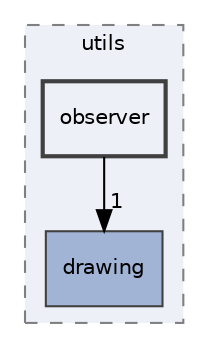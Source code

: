 digraph "observer"
{
 // LATEX_PDF_SIZE
  edge [fontname="Helvetica",fontsize="10",labelfontname="Helvetica",labelfontsize="10"];
  node [fontname="Helvetica",fontsize="10",shape=record];
  compound=true
  subgraph clusterdir_36505a9bfb81f81ed7a4e794d4cf597e {
    graph [ bgcolor="#edf0f7", pencolor="grey50", style="filled,dashed,", label="utils", fontname="Helvetica", fontsize="10", URL="dir_36505a9bfb81f81ed7a4e794d4cf597e.html"]
  dir_d45ffc48cf12df7e348ec0b798d36815 [shape=box, label="drawing", style="filled,", fillcolor="#a2b4d6", color="grey25", URL="dir_d45ffc48cf12df7e348ec0b798d36815.html"];
  dir_8f2573d1a9c53251c08257bad1a27fd3 [shape=box, label="observer", style="filled,bold,", fillcolor="#edf0f7", color="grey25", URL="dir_8f2573d1a9c53251c08257bad1a27fd3.html"];
  }
  dir_8f2573d1a9c53251c08257bad1a27fd3->dir_d45ffc48cf12df7e348ec0b798d36815 [headlabel="1", labeldistance=1.5 headhref="dir_000022_000008.html"];
}
